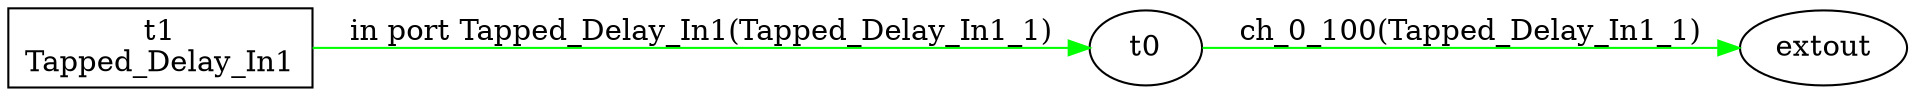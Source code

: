 digraph csp {
	graph [rankdir=LR];
	extout	 [label=extout];
	t0 -> extout	 [color=green,
		label="ch_0_100(Tapped_Delay_In1_1)"];
	Tapped_Delay_In1	 [label="t1\nTapped_Delay_In1",
		shape=box];
	Tapped_Delay_In1 -> t0	 [color=green,
		label="in port Tapped_Delay_In1(Tapped_Delay_In1_1)"];
}
